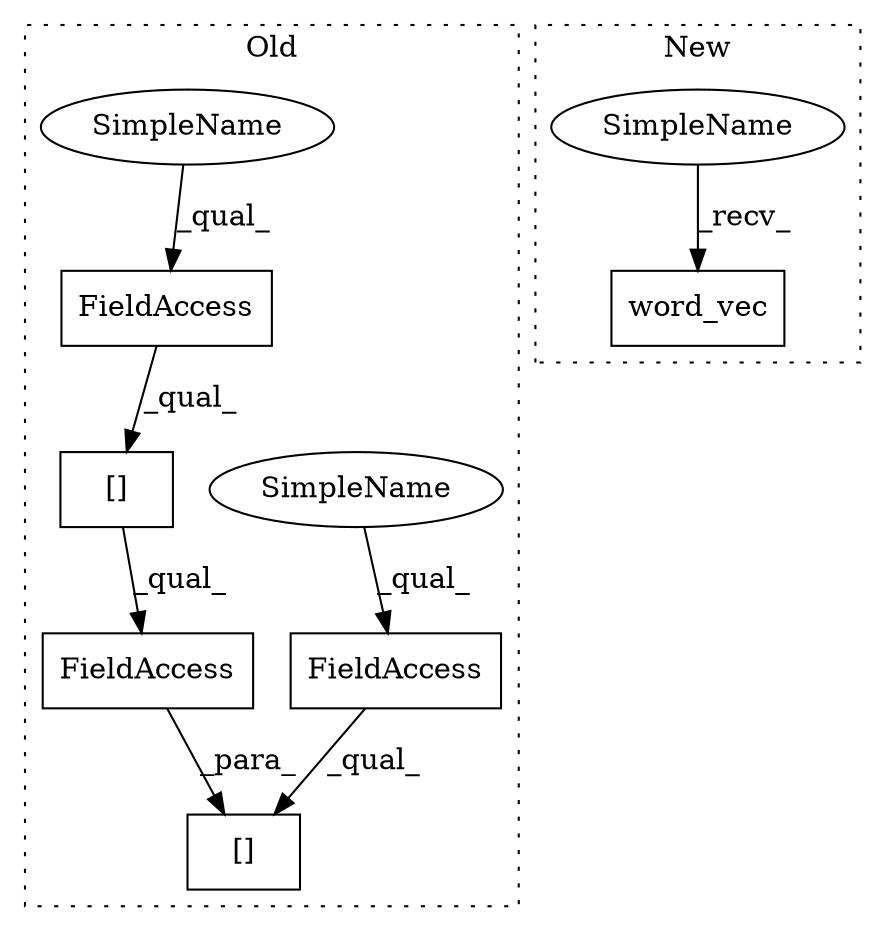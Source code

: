digraph G {
subgraph cluster0 {
1 [label="[]" a="2" s="9084,9099" l="11,1" shape="box"];
3 [label="FieldAccess" a="22" s="9084" l="22" shape="box"];
4 [label="[]" a="2" s="9070,9106" l="14,1" shape="box"];
5 [label="FieldAccess" a="22" s="9084" l="10" shape="box"];
6 [label="FieldAccess" a="22" s="9070" l="13" shape="box"];
7 [label="SimpleName" a="42" s="9070" l="4" shape="ellipse"];
8 [label="SimpleName" a="42" s="9084" l="4" shape="ellipse"];
label = "Old";
style="dotted";
}
subgraph cluster1 {
2 [label="word_vec" a="32" s="9291,9309" l="9,1" shape="box"];
9 [label="SimpleName" a="42" s="9286" l="4" shape="ellipse"];
label = "New";
style="dotted";
}
1 -> 3 [label="_qual_"];
3 -> 4 [label="_para_"];
5 -> 1 [label="_qual_"];
6 -> 4 [label="_qual_"];
7 -> 6 [label="_qual_"];
8 -> 5 [label="_qual_"];
9 -> 2 [label="_recv_"];
}
